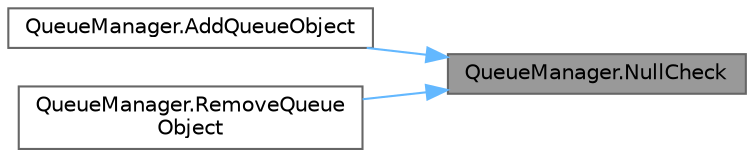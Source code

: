 digraph "QueueManager.NullCheck"
{
 // LATEX_PDF_SIZE
  bgcolor="transparent";
  edge [fontname=Helvetica,fontsize=10,labelfontname=Helvetica,labelfontsize=10];
  node [fontname=Helvetica,fontsize=10,shape=box,height=0.2,width=0.4];
  rankdir="RL";
  Node1 [id="Node000001",label="QueueManager.NullCheck",height=0.2,width=0.4,color="gray40", fillcolor="grey60", style="filled", fontcolor="black",tooltip=" "];
  Node1 -> Node2 [id="edge1_Node000001_Node000002",dir="back",color="steelblue1",style="solid",tooltip=" "];
  Node2 [id="Node000002",label="QueueManager.AddQueueObject",height=0.2,width=0.4,color="grey40", fillcolor="white", style="filled",URL="$class_queue_manager.html#a0a44a608b4f368624f6e1e9eb654cf15",tooltip="待ち列に引数オブジェクトを追加"];
  Node1 -> Node3 [id="edge2_Node000001_Node000003",dir="back",color="steelblue1",style="solid",tooltip=" "];
  Node3 [id="Node000003",label="QueueManager.RemoveQueue\lObject",height=0.2,width=0.4,color="grey40", fillcolor="white", style="filled",URL="$class_queue_manager.html#a25cab11ce87ae6678fe79c0709e5e1d1",tooltip="待ち列リストから引数オブジェクトを取り除く"];
}

